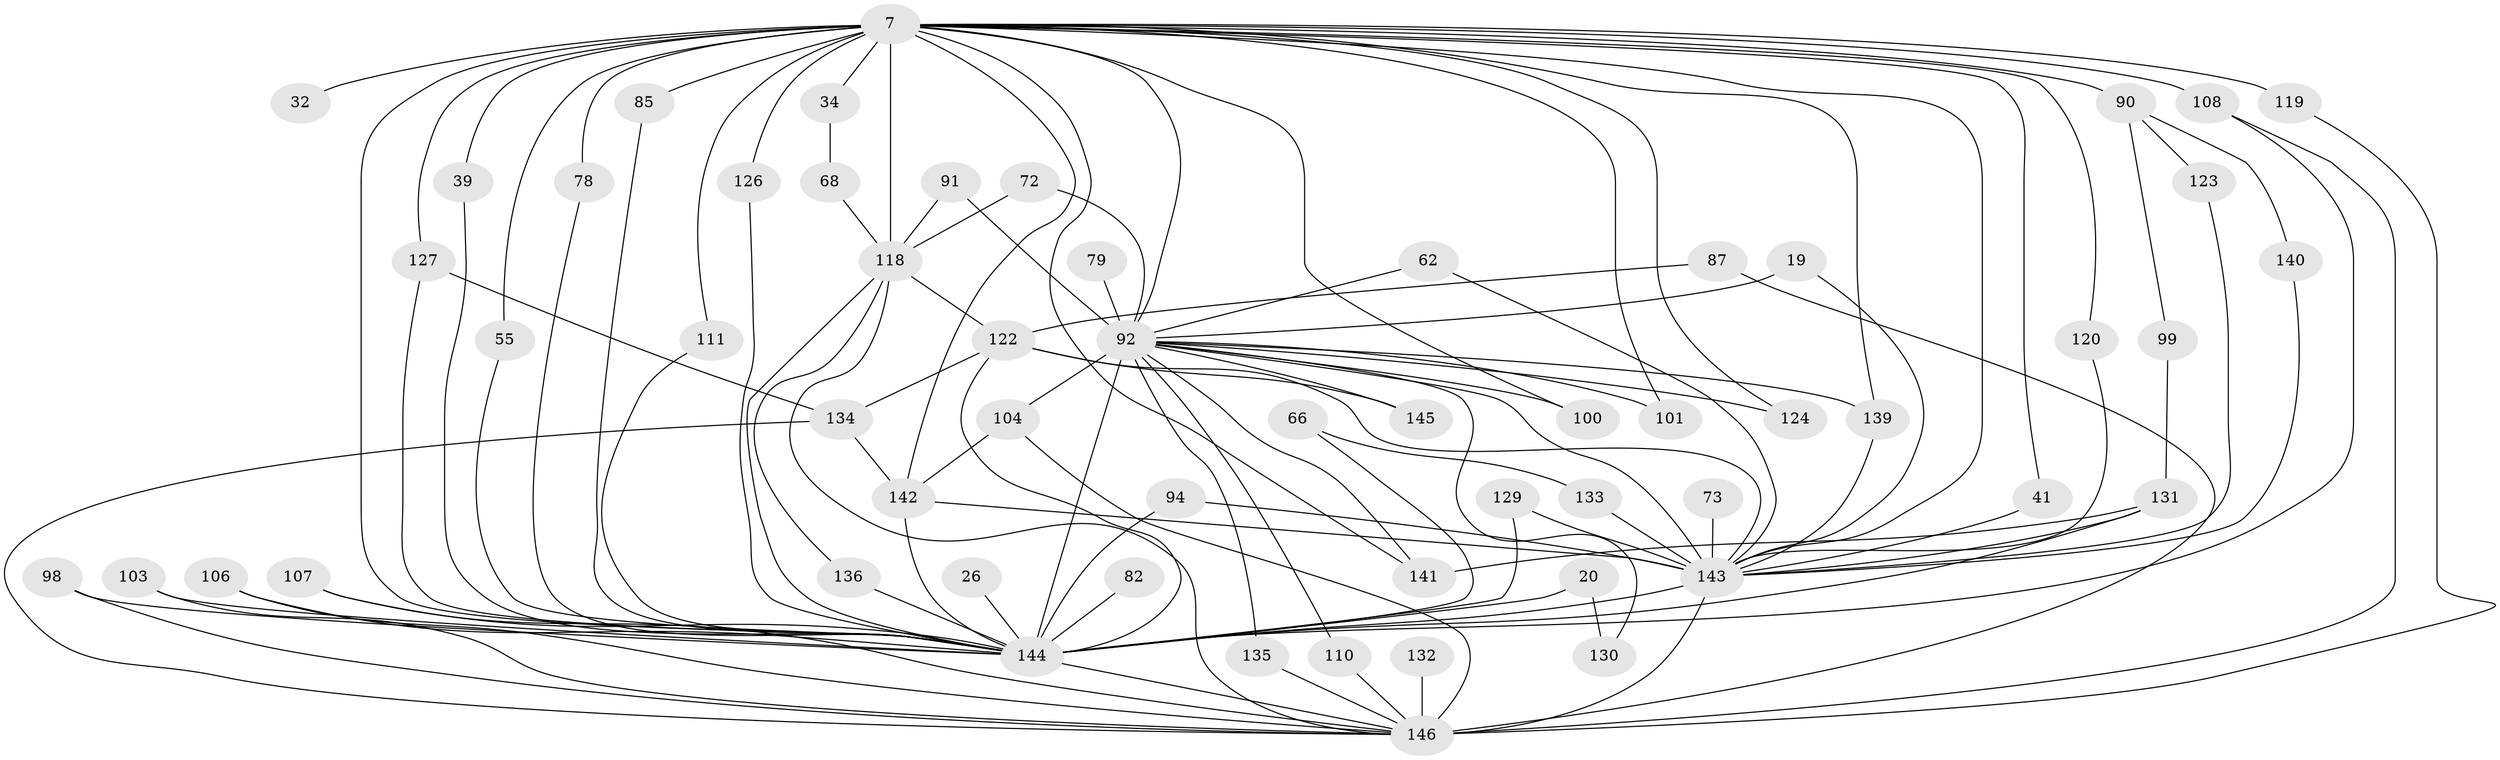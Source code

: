 // original degree distribution, {31: 0.00684931506849315, 29: 0.00684931506849315, 16: 0.00684931506849315, 18: 0.0136986301369863, 27: 0.00684931506849315, 17: 0.00684931506849315, 33: 0.00684931506849315, 24: 0.00684931506849315, 22: 0.00684931506849315, 9: 0.0136986301369863, 7: 0.02054794520547945, 4: 0.11643835616438356, 11: 0.00684931506849315, 3: 0.18493150684931506, 2: 0.5342465753424658, 5: 0.0410958904109589, 8: 0.00684931506849315, 6: 0.00684931506849315}
// Generated by graph-tools (version 1.1) at 2025/48/03/04/25 21:48:55]
// undirected, 58 vertices, 113 edges
graph export_dot {
graph [start="1"]
  node [color=gray90,style=filled];
  7 [super="+1"];
  19;
  20;
  26;
  32;
  34;
  39;
  41 [super="+38"];
  55;
  62;
  66;
  68;
  72;
  73;
  78;
  79;
  82;
  85 [super="+47"];
  87;
  90 [super="+88"];
  91;
  92 [super="+9+29+76"];
  94;
  98;
  99;
  100 [super="+21"];
  101 [super="+46"];
  103;
  104 [super="+102"];
  106;
  107 [super="+53"];
  108 [super="+31+86"];
  110;
  111;
  118 [super="+115+52+97"];
  119 [super="+114"];
  120;
  122 [super="+12+64+109"];
  123;
  124;
  126;
  127 [super="+33"];
  129;
  130;
  131 [super="+71+65"];
  132;
  133 [super="+70"];
  134 [super="+49"];
  135;
  136 [super="+81"];
  139 [super="+60"];
  140 [super="+105"];
  141 [super="+80"];
  142 [super="+117+59+67"];
  143 [super="+13+125+5"];
  144 [super="+74+83+138+93+51+56+121+116"];
  145;
  146 [super="+113+137+95+128"];
  7 -- 34 [weight=2];
  7 -- 55;
  7 -- 78;
  7 -- 90 [weight=3];
  7 -- 120;
  7 -- 142 [weight=3];
  7 -- 101;
  7 -- 41;
  7 -- 85 [weight=2];
  7 -- 32;
  7 -- 39;
  7 -- 111;
  7 -- 119 [weight=2];
  7 -- 124;
  7 -- 126;
  7 -- 127 [weight=2];
  7 -- 92 [weight=5];
  7 -- 141;
  7 -- 108 [weight=3];
  7 -- 139;
  7 -- 144 [weight=14];
  7 -- 143 [weight=5];
  7 -- 100;
  7 -- 118 [weight=6];
  19 -- 92;
  19 -- 143;
  20 -- 130;
  20 -- 144 [weight=2];
  26 -- 144;
  34 -- 68;
  39 -- 144;
  41 -- 143 [weight=2];
  55 -- 144;
  62 -- 92;
  62 -- 143;
  66 -- 133;
  66 -- 144 [weight=2];
  68 -- 118;
  72 -- 92;
  72 -- 118;
  73 -- 143 [weight=2];
  78 -- 144;
  79 -- 92 [weight=2];
  82 -- 144 [weight=2];
  85 -- 144;
  87 -- 122;
  87 -- 146;
  90 -- 99;
  90 -- 123;
  90 -- 140;
  91 -- 92;
  91 -- 118;
  92 -- 130;
  92 -- 135;
  92 -- 139;
  92 -- 141;
  92 -- 145;
  92 -- 100;
  92 -- 101 [weight=2];
  92 -- 124;
  92 -- 110;
  92 -- 104;
  92 -- 143 [weight=5];
  92 -- 144 [weight=21];
  94 -- 143;
  94 -- 144;
  98 -- 146;
  98 -- 144;
  99 -- 131;
  103 -- 146;
  103 -- 144;
  104 -- 142;
  104 -- 146;
  106 -- 146;
  106 -- 144;
  107 -- 144;
  107 -- 146 [weight=2];
  108 -- 146;
  108 -- 144;
  110 -- 146;
  111 -- 144;
  118 -- 146;
  118 -- 136;
  118 -- 144;
  118 -- 122;
  119 -- 146;
  120 -- 143;
  122 -- 145;
  122 -- 134;
  122 -- 144 [weight=4];
  122 -- 143 [weight=2];
  123 -- 143;
  126 -- 144;
  127 -- 134;
  127 -- 144;
  129 -- 143;
  129 -- 144;
  131 -- 141;
  131 -- 143 [weight=3];
  131 -- 144;
  132 -- 146 [weight=2];
  133 -- 143 [weight=2];
  134 -- 146 [weight=3];
  134 -- 142;
  135 -- 146;
  136 -- 144 [weight=2];
  139 -- 143;
  140 -- 143;
  142 -- 143;
  142 -- 144;
  143 -- 146 [weight=11];
  143 -- 144 [weight=16];
  144 -- 146 [weight=5];
}

